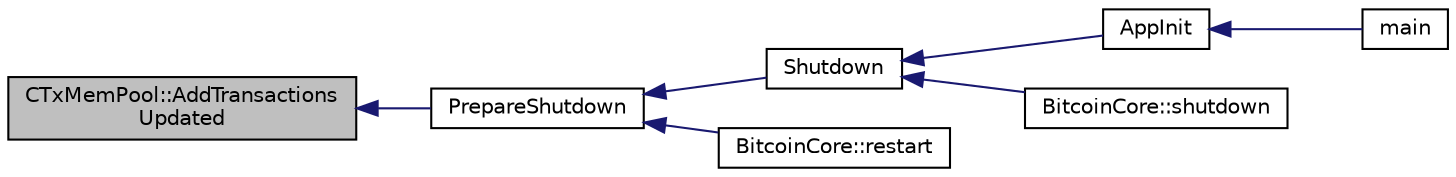 digraph "CTxMemPool::AddTransactionsUpdated"
{
  edge [fontname="Helvetica",fontsize="10",labelfontname="Helvetica",labelfontsize="10"];
  node [fontname="Helvetica",fontsize="10",shape=record];
  rankdir="LR";
  Node5 [label="CTxMemPool::AddTransactions\lUpdated",height=0.2,width=0.4,color="black", fillcolor="grey75", style="filled", fontcolor="black"];
  Node5 -> Node6 [dir="back",color="midnightblue",fontsize="10",style="solid",fontname="Helvetica"];
  Node6 [label="PrepareShutdown",height=0.2,width=0.4,color="black", fillcolor="white", style="filled",URL="$init_8h.html#a5cb3db83cb0ba2e421f651a1ee1f2cfe",tooltip="Preparing steps before shutting down or restarting the wallet. "];
  Node6 -> Node7 [dir="back",color="midnightblue",fontsize="10",style="solid",fontname="Helvetica"];
  Node7 [label="Shutdown",height=0.2,width=0.4,color="black", fillcolor="white", style="filled",URL="$init_8h.html#ac5f038c2b480cf9ef5e19e3eba8dbaf9",tooltip="Shutdown is split into 2 parts: Part 1: shut down everything but the main wallet instance (done in Pr..."];
  Node7 -> Node8 [dir="back",color="midnightblue",fontsize="10",style="solid",fontname="Helvetica"];
  Node8 [label="AppInit",height=0.2,width=0.4,color="black", fillcolor="white", style="filled",URL="$divxd_8cpp.html#ac59316b767e6984e1285f0531275286b"];
  Node8 -> Node9 [dir="back",color="midnightblue",fontsize="10",style="solid",fontname="Helvetica"];
  Node9 [label="main",height=0.2,width=0.4,color="black", fillcolor="white", style="filled",URL="$divxd_8cpp.html#a0ddf1224851353fc92bfbff6f499fa97"];
  Node7 -> Node10 [dir="back",color="midnightblue",fontsize="10",style="solid",fontname="Helvetica"];
  Node10 [label="BitcoinCore::shutdown",height=0.2,width=0.4,color="black", fillcolor="white", style="filled",URL="$class_bitcoin_core.html#a94f3f4622ba698e321f3a2e0e686129f"];
  Node6 -> Node11 [dir="back",color="midnightblue",fontsize="10",style="solid",fontname="Helvetica"];
  Node11 [label="BitcoinCore::restart",height=0.2,width=0.4,color="black", fillcolor="white", style="filled",URL="$class_bitcoin_core.html#ac2271844c89ebc4c611e7617ce6202e3"];
}
